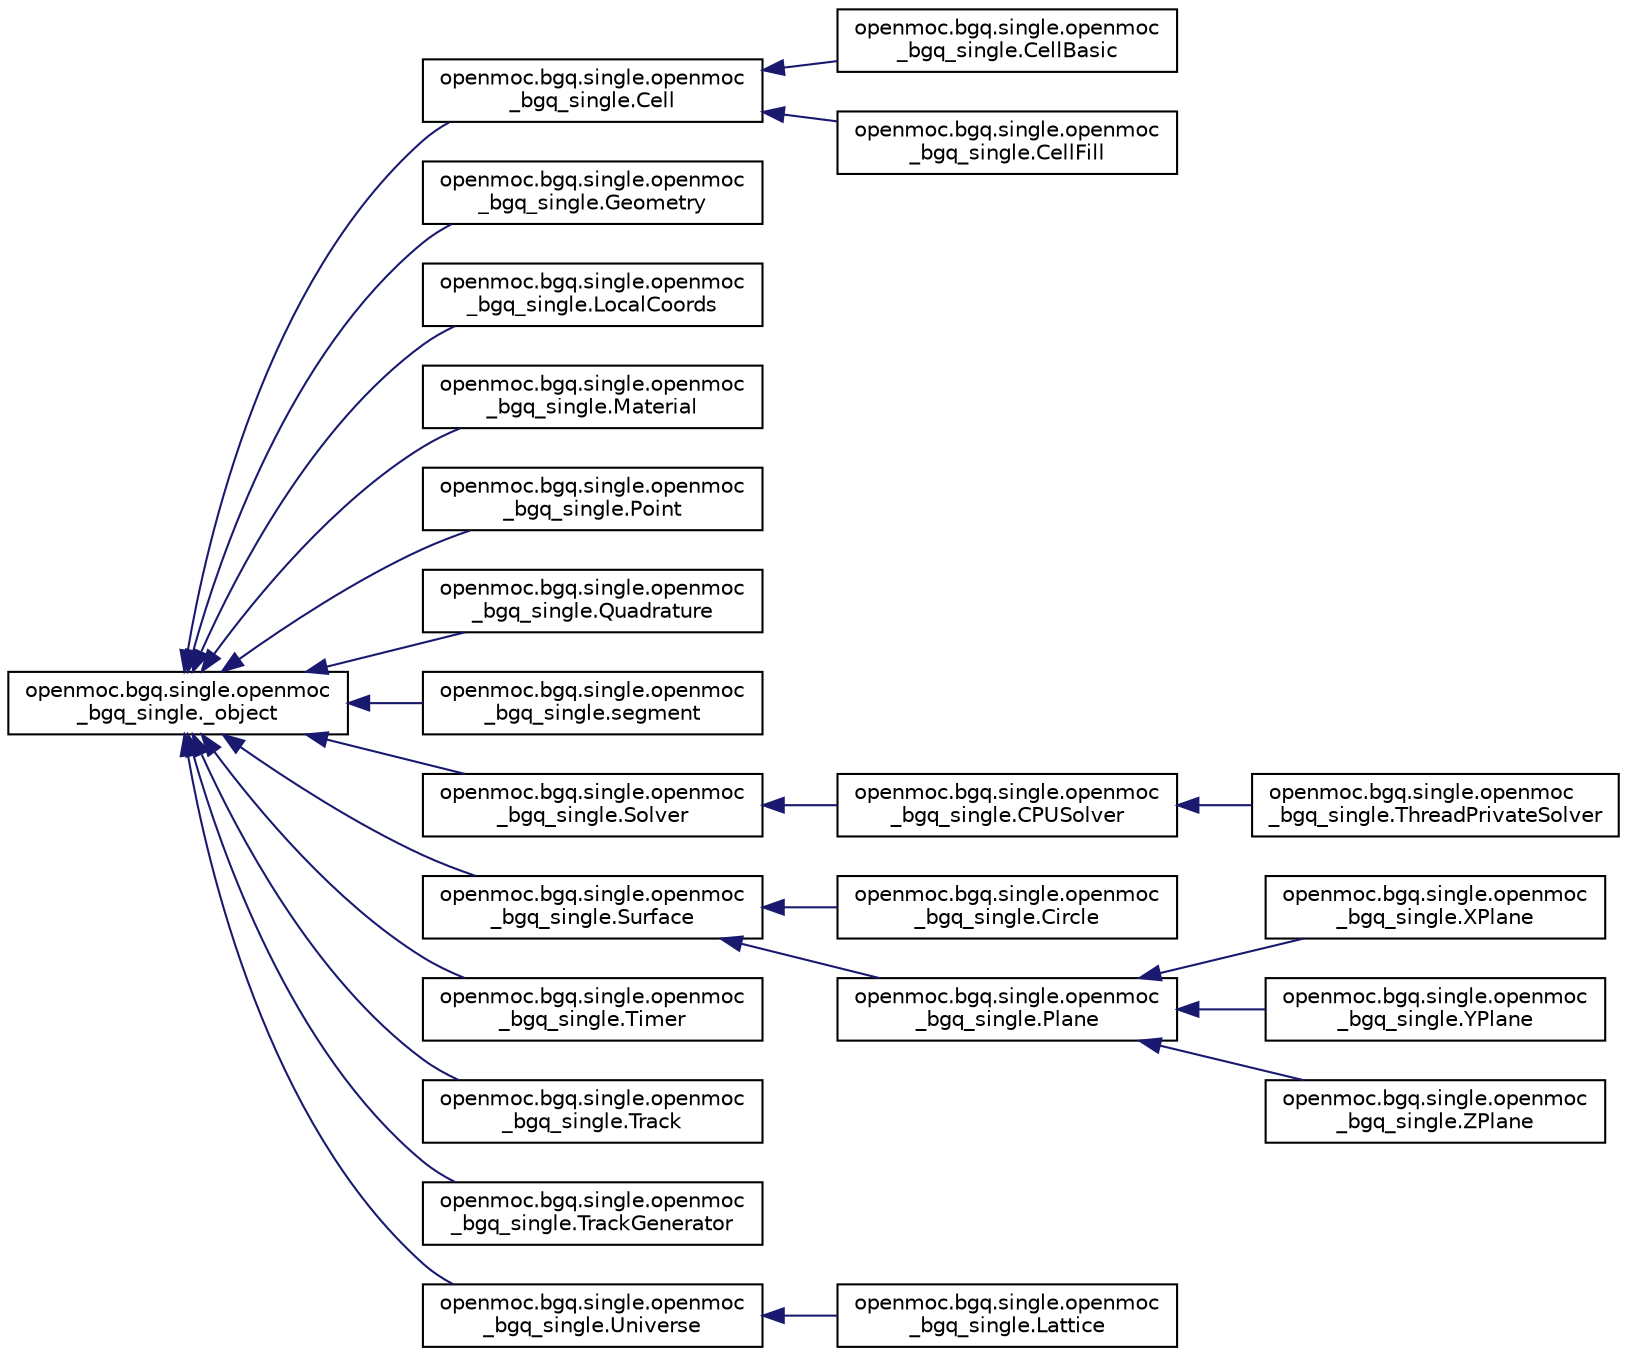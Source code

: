 digraph "Graphical Class Hierarchy"
{
  edge [fontname="Helvetica",fontsize="10",labelfontname="Helvetica",labelfontsize="10"];
  node [fontname="Helvetica",fontsize="10",shape=record];
  rankdir="LR";
  Node1 [label="openmoc.bgq.single.openmoc\l_bgq_single._object",height=0.2,width=0.4,color="black", fillcolor="white", style="filled",URL="$classopenmoc_1_1bgq_1_1single_1_1openmoc__bgq__single_1_1__object.html"];
  Node1 -> Node2 [dir="back",color="midnightblue",fontsize="10",style="solid",fontname="Helvetica"];
  Node2 [label="openmoc.bgq.single.openmoc\l_bgq_single.Cell",height=0.2,width=0.4,color="black", fillcolor="white", style="filled",URL="$classopenmoc_1_1bgq_1_1single_1_1openmoc__bgq__single_1_1Cell.html"];
  Node2 -> Node3 [dir="back",color="midnightblue",fontsize="10",style="solid",fontname="Helvetica"];
  Node3 [label="openmoc.bgq.single.openmoc\l_bgq_single.CellBasic",height=0.2,width=0.4,color="black", fillcolor="white", style="filled",URL="$classopenmoc_1_1bgq_1_1single_1_1openmoc__bgq__single_1_1CellBasic.html"];
  Node2 -> Node4 [dir="back",color="midnightblue",fontsize="10",style="solid",fontname="Helvetica"];
  Node4 [label="openmoc.bgq.single.openmoc\l_bgq_single.CellFill",height=0.2,width=0.4,color="black", fillcolor="white", style="filled",URL="$classopenmoc_1_1bgq_1_1single_1_1openmoc__bgq__single_1_1CellFill.html"];
  Node1 -> Node5 [dir="back",color="midnightblue",fontsize="10",style="solid",fontname="Helvetica"];
  Node5 [label="openmoc.bgq.single.openmoc\l_bgq_single.Geometry",height=0.2,width=0.4,color="black", fillcolor="white", style="filled",URL="$classopenmoc_1_1bgq_1_1single_1_1openmoc__bgq__single_1_1Geometry.html"];
  Node1 -> Node6 [dir="back",color="midnightblue",fontsize="10",style="solid",fontname="Helvetica"];
  Node6 [label="openmoc.bgq.single.openmoc\l_bgq_single.LocalCoords",height=0.2,width=0.4,color="black", fillcolor="white", style="filled",URL="$classopenmoc_1_1bgq_1_1single_1_1openmoc__bgq__single_1_1LocalCoords.html"];
  Node1 -> Node7 [dir="back",color="midnightblue",fontsize="10",style="solid",fontname="Helvetica"];
  Node7 [label="openmoc.bgq.single.openmoc\l_bgq_single.Material",height=0.2,width=0.4,color="black", fillcolor="white", style="filled",URL="$classopenmoc_1_1bgq_1_1single_1_1openmoc__bgq__single_1_1Material.html"];
  Node1 -> Node8 [dir="back",color="midnightblue",fontsize="10",style="solid",fontname="Helvetica"];
  Node8 [label="openmoc.bgq.single.openmoc\l_bgq_single.Point",height=0.2,width=0.4,color="black", fillcolor="white", style="filled",URL="$classopenmoc_1_1bgq_1_1single_1_1openmoc__bgq__single_1_1Point.html"];
  Node1 -> Node9 [dir="back",color="midnightblue",fontsize="10",style="solid",fontname="Helvetica"];
  Node9 [label="openmoc.bgq.single.openmoc\l_bgq_single.Quadrature",height=0.2,width=0.4,color="black", fillcolor="white", style="filled",URL="$classopenmoc_1_1bgq_1_1single_1_1openmoc__bgq__single_1_1Quadrature.html"];
  Node1 -> Node10 [dir="back",color="midnightblue",fontsize="10",style="solid",fontname="Helvetica"];
  Node10 [label="openmoc.bgq.single.openmoc\l_bgq_single.segment",height=0.2,width=0.4,color="black", fillcolor="white", style="filled",URL="$classopenmoc_1_1bgq_1_1single_1_1openmoc__bgq__single_1_1segment.html"];
  Node1 -> Node11 [dir="back",color="midnightblue",fontsize="10",style="solid",fontname="Helvetica"];
  Node11 [label="openmoc.bgq.single.openmoc\l_bgq_single.Solver",height=0.2,width=0.4,color="black", fillcolor="white", style="filled",URL="$classopenmoc_1_1bgq_1_1single_1_1openmoc__bgq__single_1_1Solver.html"];
  Node11 -> Node12 [dir="back",color="midnightblue",fontsize="10",style="solid",fontname="Helvetica"];
  Node12 [label="openmoc.bgq.single.openmoc\l_bgq_single.CPUSolver",height=0.2,width=0.4,color="black", fillcolor="white", style="filled",URL="$classopenmoc_1_1bgq_1_1single_1_1openmoc__bgq__single_1_1CPUSolver.html"];
  Node12 -> Node13 [dir="back",color="midnightblue",fontsize="10",style="solid",fontname="Helvetica"];
  Node13 [label="openmoc.bgq.single.openmoc\l_bgq_single.ThreadPrivateSolver",height=0.2,width=0.4,color="black", fillcolor="white", style="filled",URL="$classopenmoc_1_1bgq_1_1single_1_1openmoc__bgq__single_1_1ThreadPrivateSolver.html"];
  Node1 -> Node14 [dir="back",color="midnightblue",fontsize="10",style="solid",fontname="Helvetica"];
  Node14 [label="openmoc.bgq.single.openmoc\l_bgq_single.Surface",height=0.2,width=0.4,color="black", fillcolor="white", style="filled",URL="$classopenmoc_1_1bgq_1_1single_1_1openmoc__bgq__single_1_1Surface.html"];
  Node14 -> Node15 [dir="back",color="midnightblue",fontsize="10",style="solid",fontname="Helvetica"];
  Node15 [label="openmoc.bgq.single.openmoc\l_bgq_single.Circle",height=0.2,width=0.4,color="black", fillcolor="white", style="filled",URL="$classopenmoc_1_1bgq_1_1single_1_1openmoc__bgq__single_1_1Circle.html"];
  Node14 -> Node16 [dir="back",color="midnightblue",fontsize="10",style="solid",fontname="Helvetica"];
  Node16 [label="openmoc.bgq.single.openmoc\l_bgq_single.Plane",height=0.2,width=0.4,color="black", fillcolor="white", style="filled",URL="$classopenmoc_1_1bgq_1_1single_1_1openmoc__bgq__single_1_1Plane.html"];
  Node16 -> Node17 [dir="back",color="midnightblue",fontsize="10",style="solid",fontname="Helvetica"];
  Node17 [label="openmoc.bgq.single.openmoc\l_bgq_single.XPlane",height=0.2,width=0.4,color="black", fillcolor="white", style="filled",URL="$classopenmoc_1_1bgq_1_1single_1_1openmoc__bgq__single_1_1XPlane.html"];
  Node16 -> Node18 [dir="back",color="midnightblue",fontsize="10",style="solid",fontname="Helvetica"];
  Node18 [label="openmoc.bgq.single.openmoc\l_bgq_single.YPlane",height=0.2,width=0.4,color="black", fillcolor="white", style="filled",URL="$classopenmoc_1_1bgq_1_1single_1_1openmoc__bgq__single_1_1YPlane.html"];
  Node16 -> Node19 [dir="back",color="midnightblue",fontsize="10",style="solid",fontname="Helvetica"];
  Node19 [label="openmoc.bgq.single.openmoc\l_bgq_single.ZPlane",height=0.2,width=0.4,color="black", fillcolor="white", style="filled",URL="$classopenmoc_1_1bgq_1_1single_1_1openmoc__bgq__single_1_1ZPlane.html"];
  Node1 -> Node20 [dir="back",color="midnightblue",fontsize="10",style="solid",fontname="Helvetica"];
  Node20 [label="openmoc.bgq.single.openmoc\l_bgq_single.Timer",height=0.2,width=0.4,color="black", fillcolor="white", style="filled",URL="$classopenmoc_1_1bgq_1_1single_1_1openmoc__bgq__single_1_1Timer.html"];
  Node1 -> Node21 [dir="back",color="midnightblue",fontsize="10",style="solid",fontname="Helvetica"];
  Node21 [label="openmoc.bgq.single.openmoc\l_bgq_single.Track",height=0.2,width=0.4,color="black", fillcolor="white", style="filled",URL="$classopenmoc_1_1bgq_1_1single_1_1openmoc__bgq__single_1_1Track.html"];
  Node1 -> Node22 [dir="back",color="midnightblue",fontsize="10",style="solid",fontname="Helvetica"];
  Node22 [label="openmoc.bgq.single.openmoc\l_bgq_single.TrackGenerator",height=0.2,width=0.4,color="black", fillcolor="white", style="filled",URL="$classopenmoc_1_1bgq_1_1single_1_1openmoc__bgq__single_1_1TrackGenerator.html"];
  Node1 -> Node23 [dir="back",color="midnightblue",fontsize="10",style="solid",fontname="Helvetica"];
  Node23 [label="openmoc.bgq.single.openmoc\l_bgq_single.Universe",height=0.2,width=0.4,color="black", fillcolor="white", style="filled",URL="$classopenmoc_1_1bgq_1_1single_1_1openmoc__bgq__single_1_1Universe.html"];
  Node23 -> Node24 [dir="back",color="midnightblue",fontsize="10",style="solid",fontname="Helvetica"];
  Node24 [label="openmoc.bgq.single.openmoc\l_bgq_single.Lattice",height=0.2,width=0.4,color="black", fillcolor="white", style="filled",URL="$classopenmoc_1_1bgq_1_1single_1_1openmoc__bgq__single_1_1Lattice.html"];
}

